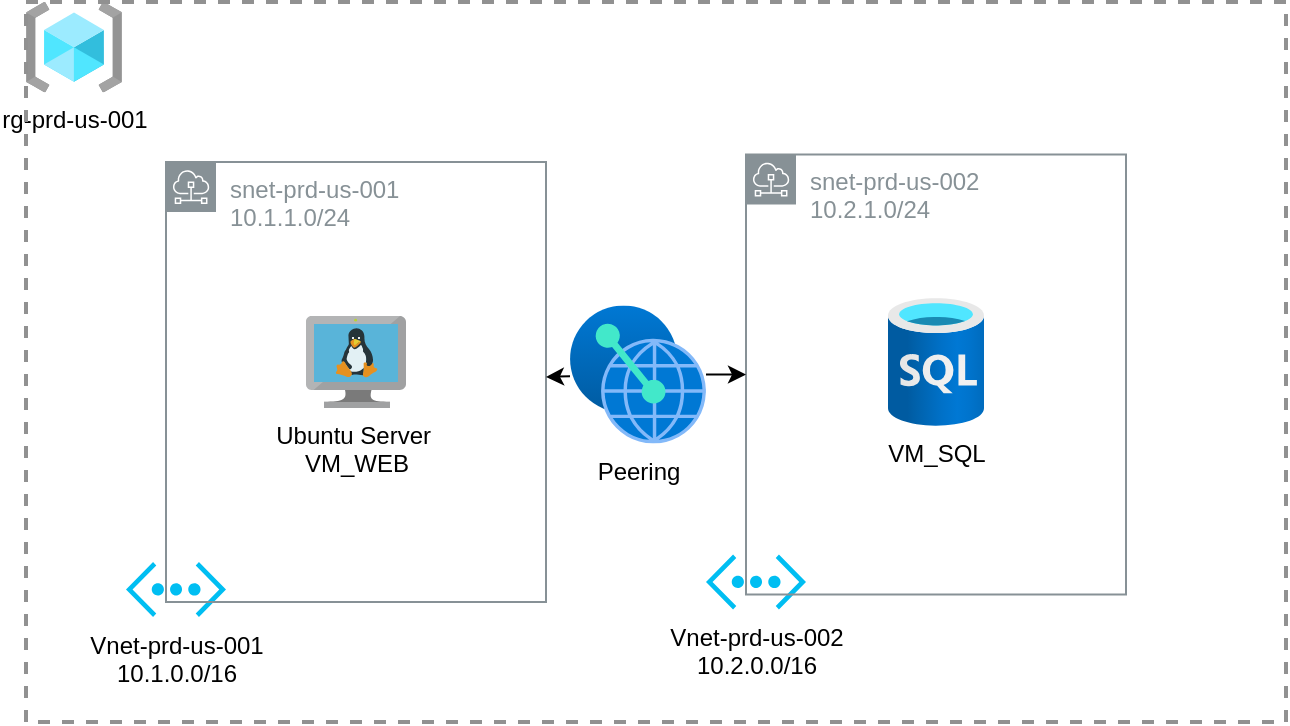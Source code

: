 <mxfile>
    <diagram id="s91VI-0X1gxRH4TqFIQe" name="Page-1">
        <mxGraphModel dx="736" dy="502" grid="1" gridSize="10" guides="1" tooltips="1" connect="1" arrows="1" fold="1" page="1" pageScale="1" pageWidth="827" pageHeight="1169" math="0" shadow="0">
            <root>
                <mxCell id="0"/>
                <mxCell id="1" parent="0"/>
                <mxCell id="4" value="rg-prd-us-001" style="aspect=fixed;html=1;points=[];align=center;image;fontSize=12;image=img/lib/azure2/general/Resource_Groups.svg;" vertex="1" parent="1">
                    <mxGeometry x="110" y="40" width="48" height="45.18" as="geometry"/>
                </mxCell>
                <mxCell id="5" value="" style="fontStyle=0;verticalAlign=top;align=center;spacingTop=-2;fillColor=none;rounded=0;whiteSpace=wrap;html=1;strokeColor=#919191;strokeWidth=2;dashed=1;container=1;collapsible=0;expand=0;recursiveResize=0;" vertex="1" parent="1">
                    <mxGeometry x="110" y="40" width="630" height="360" as="geometry"/>
                </mxCell>
                <mxCell id="6" value="Vnet-prd-us-001&lt;br&gt;10.1.0.0/16" style="verticalLabelPosition=bottom;html=1;verticalAlign=top;align=center;strokeColor=none;fillColor=#00BEF2;shape=mxgraph.azure.virtual_network;pointerEvents=1;" vertex="1" parent="5">
                    <mxGeometry x="50" y="280" width="50" height="27.5" as="geometry"/>
                </mxCell>
                <mxCell id="9" value="snet-prd-us-001&lt;br&gt;10.1.1.0/24" style="sketch=0;outlineConnect=0;gradientColor=none;html=1;whiteSpace=wrap;fontSize=12;fontStyle=0;shape=mxgraph.aws4.group;grIcon=mxgraph.aws4.group_subnet;strokeColor=#879196;fillColor=none;verticalAlign=top;align=left;spacingLeft=30;fontColor=#879196;dashed=0;" vertex="1" parent="5">
                    <mxGeometry x="70" y="80" width="190" height="220" as="geometry"/>
                </mxCell>
                <mxCell id="11" value="Ubuntu Server&amp;nbsp;&lt;br&gt;VM_WEB" style="sketch=0;aspect=fixed;html=1;points=[];align=center;image;fontSize=12;image=img/lib/mscae/VM_Linux.svg;" vertex="1" parent="5">
                    <mxGeometry x="140" y="157" width="50" height="46" as="geometry"/>
                </mxCell>
                <mxCell id="12" value="Vnet-prd-us-002&lt;br&gt;10.2.0.0/16" style="verticalLabelPosition=bottom;html=1;verticalAlign=top;align=center;strokeColor=none;fillColor=#00BEF2;shape=mxgraph.azure.virtual_network;pointerEvents=1;" vertex="1" parent="5">
                    <mxGeometry x="340" y="276.25" width="50" height="27.5" as="geometry"/>
                </mxCell>
                <mxCell id="13" value="snet-prd-us-002&lt;br&gt;10.2.1.0/24" style="sketch=0;outlineConnect=0;gradientColor=none;html=1;whiteSpace=wrap;fontSize=12;fontStyle=0;shape=mxgraph.aws4.group;grIcon=mxgraph.aws4.group_subnet;strokeColor=#879196;fillColor=none;verticalAlign=top;align=left;spacingLeft=30;fontColor=#879196;dashed=0;" vertex="1" parent="5">
                    <mxGeometry x="360" y="76.25" width="190" height="220" as="geometry"/>
                </mxCell>
                <mxCell id="16" style="edgeStyle=none;html=1;" edge="1" parent="5" source="15" target="13">
                    <mxGeometry relative="1" as="geometry"/>
                </mxCell>
                <mxCell id="17" style="edgeStyle=none;html=1;" edge="1" parent="5" source="15" target="9">
                    <mxGeometry relative="1" as="geometry"/>
                </mxCell>
                <mxCell id="15" value="Peering" style="aspect=fixed;html=1;points=[];align=center;image;fontSize=12;image=img/lib/azure2/other/Peering_Service.svg;" vertex="1" parent="5">
                    <mxGeometry x="272" y="151.75" width="68" height="69" as="geometry"/>
                </mxCell>
                <mxCell id="18" value="VM_SQL" style="aspect=fixed;html=1;points=[];align=center;image;fontSize=12;image=img/lib/azure2/databases/SQL_Database.svg;" vertex="1" parent="5">
                    <mxGeometry x="431" y="148" width="48" height="64" as="geometry"/>
                </mxCell>
            </root>
        </mxGraphModel>
    </diagram>
</mxfile>